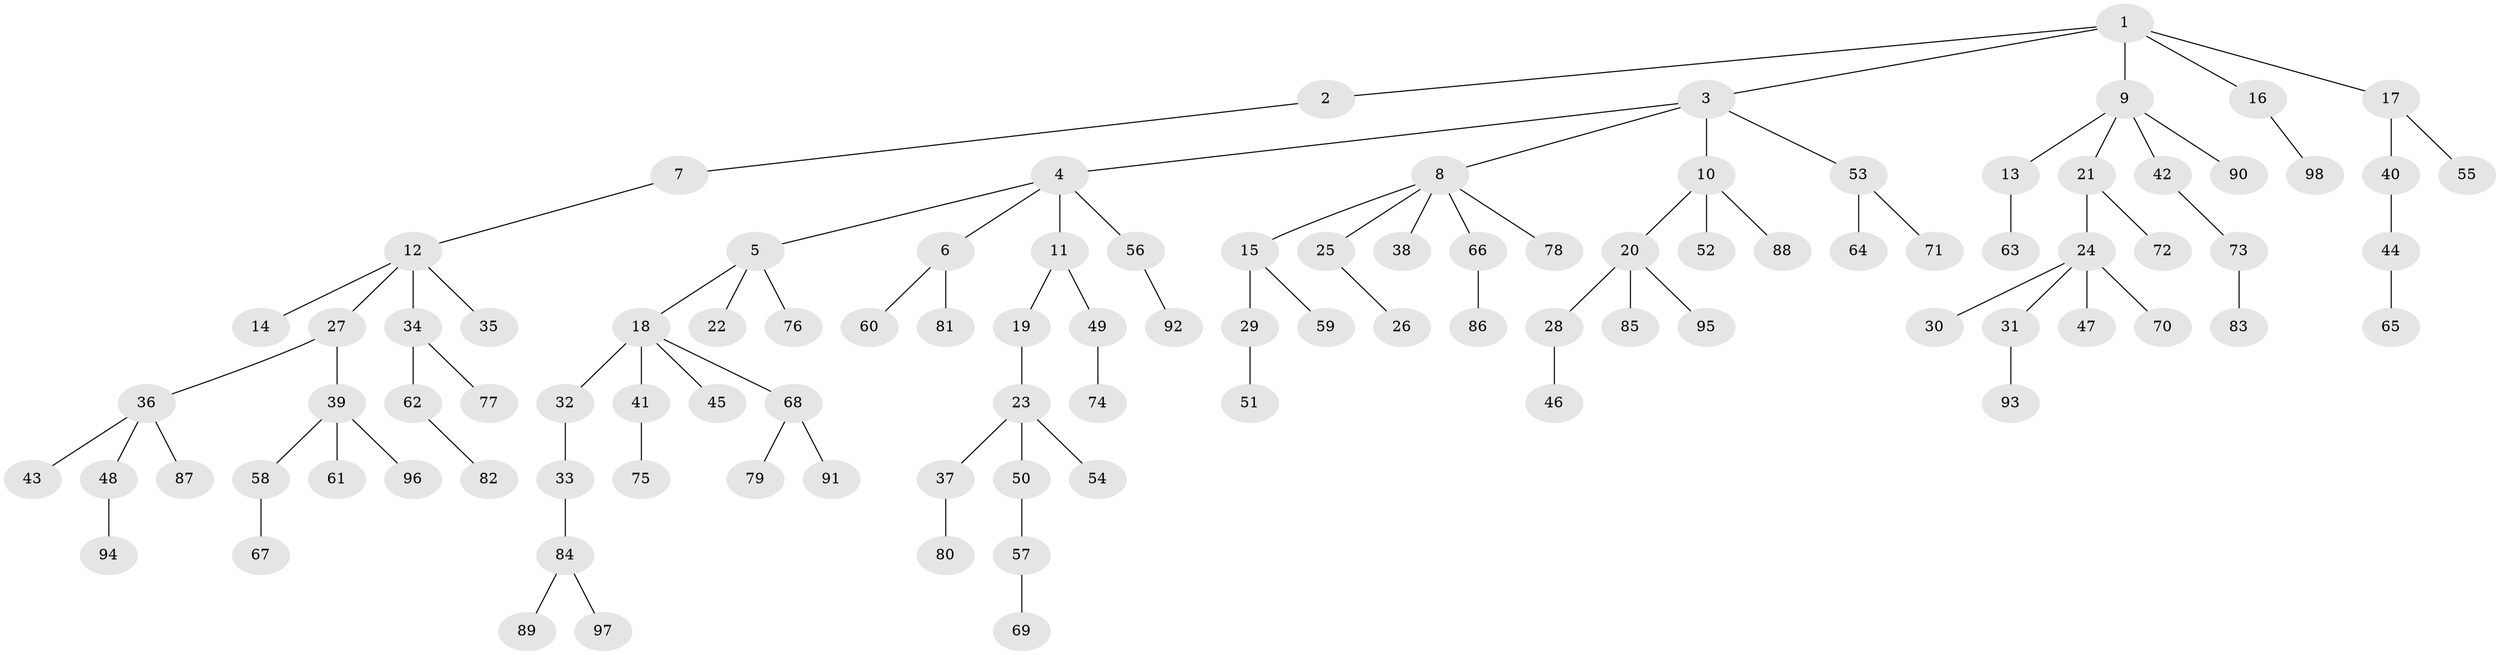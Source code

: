 // coarse degree distribution, {5: 0.08823529411764706, 7: 0.014705882352941176, 3: 0.11764705882352941, 2: 0.16176470588235295, 4: 0.04411764705882353, 1: 0.5735294117647058}
// Generated by graph-tools (version 1.1) at 2025/19/03/04/25 18:19:12]
// undirected, 98 vertices, 97 edges
graph export_dot {
graph [start="1"]
  node [color=gray90,style=filled];
  1;
  2;
  3;
  4;
  5;
  6;
  7;
  8;
  9;
  10;
  11;
  12;
  13;
  14;
  15;
  16;
  17;
  18;
  19;
  20;
  21;
  22;
  23;
  24;
  25;
  26;
  27;
  28;
  29;
  30;
  31;
  32;
  33;
  34;
  35;
  36;
  37;
  38;
  39;
  40;
  41;
  42;
  43;
  44;
  45;
  46;
  47;
  48;
  49;
  50;
  51;
  52;
  53;
  54;
  55;
  56;
  57;
  58;
  59;
  60;
  61;
  62;
  63;
  64;
  65;
  66;
  67;
  68;
  69;
  70;
  71;
  72;
  73;
  74;
  75;
  76;
  77;
  78;
  79;
  80;
  81;
  82;
  83;
  84;
  85;
  86;
  87;
  88;
  89;
  90;
  91;
  92;
  93;
  94;
  95;
  96;
  97;
  98;
  1 -- 2;
  1 -- 3;
  1 -- 9;
  1 -- 16;
  1 -- 17;
  2 -- 7;
  3 -- 4;
  3 -- 8;
  3 -- 10;
  3 -- 53;
  4 -- 5;
  4 -- 6;
  4 -- 11;
  4 -- 56;
  5 -- 18;
  5 -- 22;
  5 -- 76;
  6 -- 60;
  6 -- 81;
  7 -- 12;
  8 -- 15;
  8 -- 25;
  8 -- 38;
  8 -- 66;
  8 -- 78;
  9 -- 13;
  9 -- 21;
  9 -- 42;
  9 -- 90;
  10 -- 20;
  10 -- 52;
  10 -- 88;
  11 -- 19;
  11 -- 49;
  12 -- 14;
  12 -- 27;
  12 -- 34;
  12 -- 35;
  13 -- 63;
  15 -- 29;
  15 -- 59;
  16 -- 98;
  17 -- 40;
  17 -- 55;
  18 -- 32;
  18 -- 41;
  18 -- 45;
  18 -- 68;
  19 -- 23;
  20 -- 28;
  20 -- 85;
  20 -- 95;
  21 -- 24;
  21 -- 72;
  23 -- 37;
  23 -- 50;
  23 -- 54;
  24 -- 30;
  24 -- 31;
  24 -- 47;
  24 -- 70;
  25 -- 26;
  27 -- 36;
  27 -- 39;
  28 -- 46;
  29 -- 51;
  31 -- 93;
  32 -- 33;
  33 -- 84;
  34 -- 62;
  34 -- 77;
  36 -- 43;
  36 -- 48;
  36 -- 87;
  37 -- 80;
  39 -- 58;
  39 -- 61;
  39 -- 96;
  40 -- 44;
  41 -- 75;
  42 -- 73;
  44 -- 65;
  48 -- 94;
  49 -- 74;
  50 -- 57;
  53 -- 64;
  53 -- 71;
  56 -- 92;
  57 -- 69;
  58 -- 67;
  62 -- 82;
  66 -- 86;
  68 -- 79;
  68 -- 91;
  73 -- 83;
  84 -- 89;
  84 -- 97;
}
